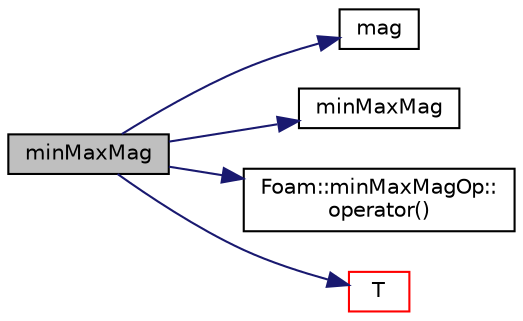 digraph "minMaxMag"
{
  bgcolor="transparent";
  edge [fontname="Helvetica",fontsize="10",labelfontname="Helvetica",labelfontsize="10"];
  node [fontname="Helvetica",fontsize="10",shape=record];
  rankdir="LR";
  Node1 [label="minMaxMag",height=0.2,width=0.4,color="black", fillcolor="grey75", style="filled" fontcolor="black"];
  Node1 -> Node2 [color="midnightblue",fontsize="10",style="solid",fontname="Helvetica"];
  Node2 [label="mag",height=0.2,width=0.4,color="black",URL="$namespaceFoam.html#a834bb6faa2fd38f3b65634f2e1987e97"];
  Node1 -> Node3 [color="midnightblue",fontsize="10",style="solid",fontname="Helvetica"];
  Node3 [label="minMaxMag",height=0.2,width=0.4,color="black",URL="$namespaceFoam.html#ad9c197d99f611fabcf07638b5d2a6d49"];
  Node1 -> Node4 [color="midnightblue",fontsize="10",style="solid",fontname="Helvetica"];
  Node4 [label="Foam::minMaxMagOp::\loperator()",height=0.2,width=0.4,color="black",URL="$structFoam_1_1minMaxMagOp.html#a9071e20afa246b711ccdaf2a17b48a45"];
  Node1 -> Node5 [color="midnightblue",fontsize="10",style="solid",fontname="Helvetica"];
  Node5 [label="T",height=0.2,width=0.4,color="red",URL="$namespaceFoam.html#ae57fda0abb14bb0944947c463c6e09d4"];
}
